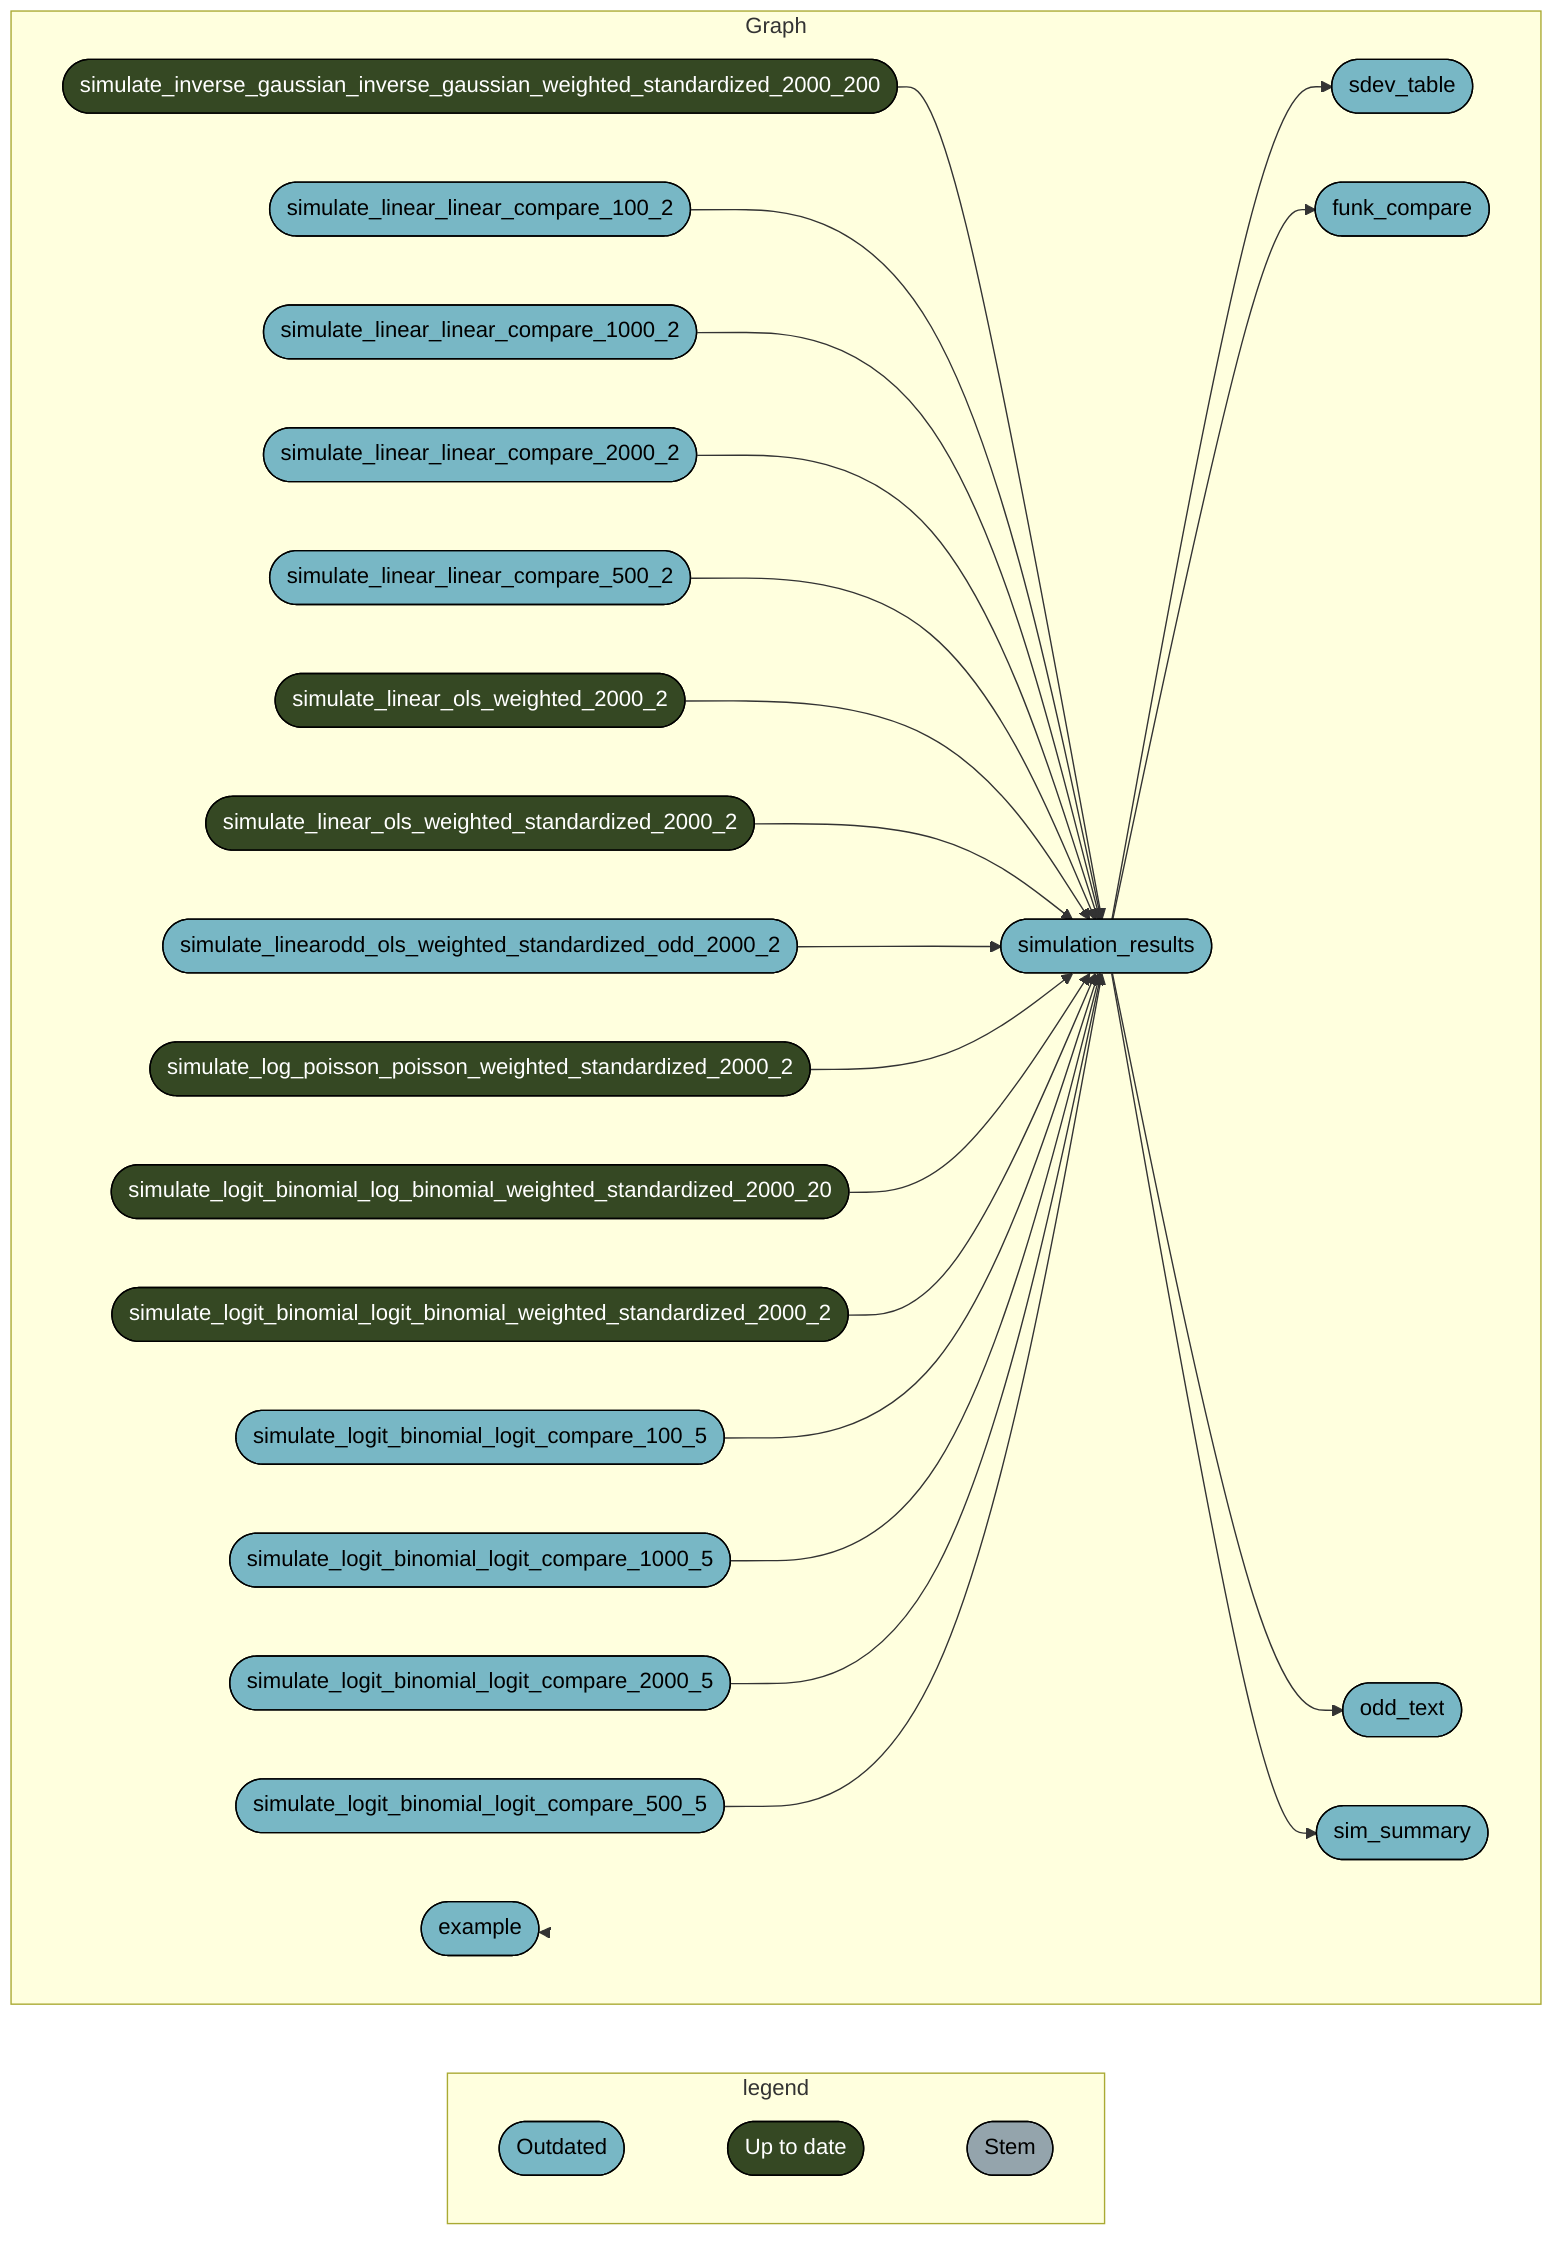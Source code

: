 graph LR
  subgraph legend
    direction LR
    x0a52b03877696646([""Outdated""]):::outdated --- x7420bd9270f8d27d([""Up to date""]):::uptodate
    x7420bd9270f8d27d([""Up to date""]):::uptodate --- xbf4603d6c2c2ad6b([""Stem""]):::none
  end
  subgraph Graph
    direction LR
    xda319e07d75bcf17(["simulation_results"]):::outdated --> x389ac23a8bc5790a(["sdev_table"]):::outdated
    xda319e07d75bcf17(["simulation_results"]):::outdated --> x528a48b3a0beaa4a(["funk_compare"]):::outdated
    xda319e07d75bcf17(["simulation_results"]):::outdated --> x096535d843ac58b4(["odd_text"]):::outdated
    xda319e07d75bcf17(["simulation_results"]):::outdated --> x8df1cfa1cec0f4ca(["sim_summary"]):::outdated
    x9e69104330fdf6f8(["simulate_inverse_gaussian_inverse_gaussian_weighted_standardized_2000_200"]):::uptodate --> xda319e07d75bcf17(["simulation_results"]):::outdated
    x71467bd26b2548ad(["simulate_linear_linear_compare_100_2"]):::outdated --> xda319e07d75bcf17(["simulation_results"]):::outdated
    xe01042d5af18e30e(["simulate_linear_linear_compare_1000_2"]):::outdated --> xda319e07d75bcf17(["simulation_results"]):::outdated
    x116f146dea47cfe7(["simulate_linear_linear_compare_2000_2"]):::outdated --> xda319e07d75bcf17(["simulation_results"]):::outdated
    x9eae9ce78ce473f4(["simulate_linear_linear_compare_500_2"]):::outdated --> xda319e07d75bcf17(["simulation_results"]):::outdated
    x00130b7e30e0600b(["simulate_linear_ols_weighted_2000_2"]):::uptodate --> xda319e07d75bcf17(["simulation_results"]):::outdated
    x9d6fa315a53f6e26(["simulate_linear_ols_weighted_standardized_2000_2"]):::uptodate --> xda319e07d75bcf17(["simulation_results"]):::outdated
    x1e015faaad899be1(["simulate_linearodd_ols_weighted_standardized_odd_2000_2"]):::outdated --> xda319e07d75bcf17(["simulation_results"]):::outdated
    x5ea0a7387f8b2ef9(["simulate_log_poisson_poisson_weighted_standardized_2000_2"]):::uptodate --> xda319e07d75bcf17(["simulation_results"]):::outdated
    xac3d6e69f58e5f12(["simulate_logit_binomial_log_binomial_weighted_standardized_2000_20"]):::uptodate --> xda319e07d75bcf17(["simulation_results"]):::outdated
    x99723e3e80a40ee6(["simulate_logit_binomial_logit_binomial_weighted_standardized_2000_2"]):::uptodate --> xda319e07d75bcf17(["simulation_results"]):::outdated
    x4cc6fc8d5fa9053a(["simulate_logit_binomial_logit_compare_100_5"]):::outdated --> xda319e07d75bcf17(["simulation_results"]):::outdated
    x7649e25e048e52a8(["simulate_logit_binomial_logit_compare_1000_5"]):::outdated --> xda319e07d75bcf17(["simulation_results"]):::outdated
    xee6f069e485dd697(["simulate_logit_binomial_logit_compare_2000_5"]):::outdated --> xda319e07d75bcf17(["simulation_results"]):::outdated
    xe7cf092df7d54f75(["simulate_logit_binomial_logit_compare_500_5"]):::outdated --> xda319e07d75bcf17(["simulation_results"]):::outdated
    xe6eda53558c41c5e(["example"]):::outdated --> xe6eda53558c41c5e(["example"]):::outdated
  end
  classDef outdated stroke:#000000,color:#000000,fill:#78B7C5;
  classDef uptodate stroke:#000000,color:#ffffff,fill:#354823;
  classDef none stroke:#000000,color:#000000,fill:#94a4ac;
  linkStyle 0 stroke-width:0px;
  linkStyle 1 stroke-width:0px;
  linkStyle 21 stroke-width:0px;